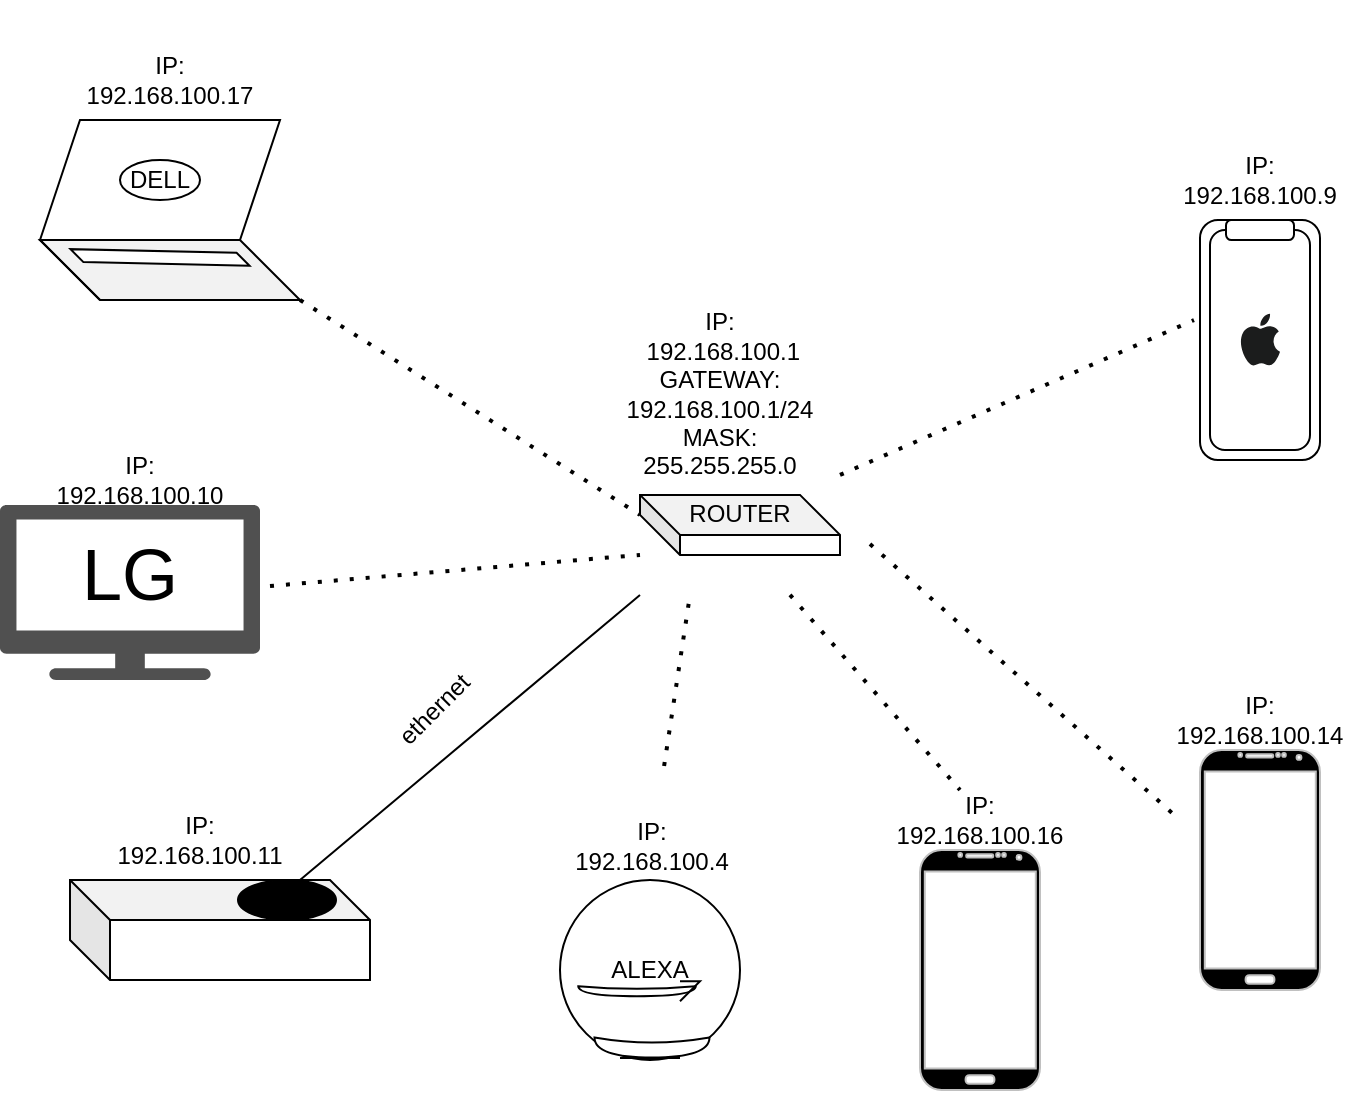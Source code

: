 <mxfile version="28.0.4">
  <diagram name="Página-1" id="EqEmvg61n8cQ7tBOoo30">
    <mxGraphModel dx="1389" dy="1708" grid="1" gridSize="10" guides="1" tooltips="1" connect="1" arrows="1" fold="1" page="1" pageScale="1" pageWidth="827" pageHeight="1169" math="0" shadow="0">
      <root>
        <mxCell id="0" />
        <mxCell id="1" parent="0" />
        <mxCell id="Ehv_EYqQNu7rGcU63bTF-1" value="" style="shape=cube;whiteSpace=wrap;html=1;boundedLbl=1;backgroundOutline=1;darkOpacity=0.05;darkOpacity2=0.1;size=20;rotation=0;" parent="1" vertex="1">
          <mxGeometry x="400" y="117.45" width="100" height="30" as="geometry" />
        </mxCell>
        <mxCell id="Ehv_EYqQNu7rGcU63bTF-2" value="&lt;br&gt;&lt;div&gt;IP:&lt;div&gt;&amp;nbsp;192.168.100.1&lt;/div&gt;&lt;div&gt;GATEWAY:&lt;/div&gt;&lt;div&gt;192.168.100.1/24&lt;/div&gt;&lt;div&gt;MASK:&lt;/div&gt;&lt;div&gt;255.255.255.0&lt;/div&gt;&lt;div&gt;&lt;br&gt;&lt;/div&gt;&lt;/div&gt;" style="text;strokeColor=none;align=center;fillColor=none;html=1;verticalAlign=middle;whiteSpace=wrap;rounded=0;" parent="1" vertex="1">
          <mxGeometry x="390" y="27.45" width="100" height="80" as="geometry" />
        </mxCell>
        <mxCell id="Ehv_EYqQNu7rGcU63bTF-4" value="ROUTER" style="text;strokeColor=none;align=center;fillColor=none;html=1;verticalAlign=middle;whiteSpace=wrap;rounded=0;" parent="1" vertex="1">
          <mxGeometry x="400" y="87.45" width="100" height="80" as="geometry" />
        </mxCell>
        <mxCell id="Ehv_EYqQNu7rGcU63bTF-10" value="&lt;div&gt;&lt;div&gt;IP:&lt;div&gt;192.168.100.10&lt;/div&gt;&lt;/div&gt;&lt;/div&gt;" style="text;strokeColor=none;align=center;fillColor=none;html=1;verticalAlign=middle;whiteSpace=wrap;rounded=0;" parent="1" vertex="1">
          <mxGeometry x="100" y="70" width="100" height="80" as="geometry" />
        </mxCell>
        <mxCell id="Ehv_EYqQNu7rGcU63bTF-11" value="" style="shape=cube;whiteSpace=wrap;html=1;boundedLbl=1;backgroundOutline=1;darkOpacity=0.05;darkOpacity2=0.1;size=30;" parent="1" vertex="1">
          <mxGeometry x="100" y="-10" width="130" height="30" as="geometry" />
        </mxCell>
        <mxCell id="Ehv_EYqQNu7rGcU63bTF-24" value="" style="shape=parallelogram;perimeter=parallelogramPerimeter;whiteSpace=wrap;html=1;fixedSize=1;" parent="1" vertex="1">
          <mxGeometry x="100" y="-70" width="120" height="60" as="geometry" />
        </mxCell>
        <mxCell id="Ehv_EYqQNu7rGcU63bTF-25" value="DELL" style="ellipse;whiteSpace=wrap;html=1;" parent="1" vertex="1">
          <mxGeometry x="140" y="-50" width="40" height="20" as="geometry" />
        </mxCell>
        <mxCell id="Ehv_EYqQNu7rGcU63bTF-27" value="IP:&lt;div&gt;192.168.100.17&lt;/div&gt;" style="text;strokeColor=none;align=center;fillColor=none;html=1;verticalAlign=middle;whiteSpace=wrap;rounded=0;" parent="1" vertex="1">
          <mxGeometry x="115" y="-130" width="100" height="80" as="geometry" />
        </mxCell>
        <mxCell id="Ehv_EYqQNu7rGcU63bTF-29" value="" style="shape=parallelogram;perimeter=parallelogramPerimeter;whiteSpace=wrap;html=1;fixedSize=1;rotation=-135;size=60;" parent="1" vertex="1">
          <mxGeometry x="125.42" y="-30.0" width="69.16" height="57.45" as="geometry" />
        </mxCell>
        <mxCell id="Ehv_EYqQNu7rGcU63bTF-34" value="" style="shape=cube;whiteSpace=wrap;html=1;boundedLbl=1;backgroundOutline=1;darkOpacity=0.05;darkOpacity2=0.1;" parent="1" vertex="1">
          <mxGeometry x="115" y="310" width="150" height="50" as="geometry" />
        </mxCell>
        <mxCell id="Ehv_EYqQNu7rGcU63bTF-40" value="" style="ellipse;whiteSpace=wrap;html=1;fillColor=#000000;" parent="1" vertex="1">
          <mxGeometry x="199" y="310" width="49" height="20" as="geometry" />
        </mxCell>
        <mxCell id="Ehv_EYqQNu7rGcU63bTF-41" value="ALEXA" style="ellipse;whiteSpace=wrap;html=1;aspect=fixed;" parent="1" vertex="1">
          <mxGeometry x="360" y="310" width="90" height="90" as="geometry" />
        </mxCell>
        <mxCell id="Ehv_EYqQNu7rGcU63bTF-42" value="" style="endArrow=none;html=1;rounded=0;" parent="1" edge="1">
          <mxGeometry width="50" height="50" relative="1" as="geometry">
            <mxPoint x="390" y="399" as="sourcePoint" />
            <mxPoint x="420" y="399" as="targetPoint" />
          </mxGeometry>
        </mxCell>
        <mxCell id="Ehv_EYqQNu7rGcU63bTF-44" value="" style="shape=xor;whiteSpace=wrap;html=1;rotation=90;" parent="1" vertex="1">
          <mxGeometry x="401" y="365" width="10" height="57.5" as="geometry" />
        </mxCell>
        <mxCell id="Ehv_EYqQNu7rGcU63bTF-46" value="" style="shape=xor;whiteSpace=wrap;html=1;rotation=90;" parent="1" vertex="1">
          <mxGeometry x="396" y="336.25" width="5" height="58.75" as="geometry" />
        </mxCell>
        <mxCell id="Ehv_EYqQNu7rGcU63bTF-48" value="" style="endArrow=none;html=1;rounded=0;" parent="1" edge="1">
          <mxGeometry width="50" height="50" relative="1" as="geometry">
            <mxPoint x="420" y="370.63" as="sourcePoint" />
            <mxPoint x="420" y="360.63" as="targetPoint" />
            <Array as="points">
              <mxPoint x="430" y="360.63" />
            </Array>
          </mxGeometry>
        </mxCell>
        <mxCell id="Ehv_EYqQNu7rGcU63bTF-49" value="" style="rounded=1;whiteSpace=wrap;html=1;rotation=90;" parent="1" vertex="1">
          <mxGeometry x="650" y="10" width="120" height="60" as="geometry" />
        </mxCell>
        <mxCell id="Ehv_EYqQNu7rGcU63bTF-51" value="" style="rounded=1;whiteSpace=wrap;html=1;rotation=90;" parent="1" vertex="1">
          <mxGeometry x="655" y="15" width="110" height="50" as="geometry" />
        </mxCell>
        <mxCell id="Ehv_EYqQNu7rGcU63bTF-54" value="" style="rounded=1;whiteSpace=wrap;html=1;arcSize=27;" parent="1" vertex="1">
          <mxGeometry x="693" y="-20" width="34" height="10" as="geometry" />
        </mxCell>
        <mxCell id="Ehv_EYqQNu7rGcU63bTF-57" value="" style="dashed=0;outlineConnect=0;html=1;align=center;labelPosition=center;verticalLabelPosition=bottom;verticalAlign=top;shape=mxgraph.weblogos.apple;fillColor=#1B1C1C;strokeColor=none" parent="1" vertex="1">
          <mxGeometry x="700" y="26.9" width="20" height="26.2" as="geometry" />
        </mxCell>
        <mxCell id="Ehv_EYqQNu7rGcU63bTF-58" value="" style="shape=image;html=1;verticalAlign=top;verticalLabelPosition=bottom;labelBackgroundColor=#ffffff;imageAspect=0;aspect=fixed;image=https://icons.diagrams.net/icon-cache1/Ionicons_Fill_Vol_2-2187/logo-xbox-1442.svg" parent="1" vertex="1">
          <mxGeometry x="250" y="333" width="12" height="12" as="geometry" />
        </mxCell>
        <mxCell id="Ehv_EYqQNu7rGcU63bTF-61" value="" style="verticalLabelPosition=bottom;verticalAlign=top;html=1;shadow=0;dashed=0;strokeWidth=1;shape=mxgraph.android.phone2;strokeColor=#c0c0c0;fillColor=#000000;" parent="1" vertex="1">
          <mxGeometry x="540" y="295" width="60" height="120" as="geometry" />
        </mxCell>
        <mxCell id="Ehv_EYqQNu7rGcU63bTF-64" value="" style="verticalLabelPosition=bottom;verticalAlign=top;html=1;shadow=0;dashed=0;strokeWidth=1;shape=mxgraph.android.phone2;strokeColor=#c0c0c0;fillColor=#000000;" parent="1" vertex="1">
          <mxGeometry x="680" y="245" width="60" height="120" as="geometry" />
        </mxCell>
        <mxCell id="Ehv_EYqQNu7rGcU63bTF-67" value="&lt;div&gt;&lt;div&gt;IP:&lt;div&gt;192.168.100.9&lt;/div&gt;&lt;/div&gt;&lt;/div&gt;" style="text;strokeColor=none;align=center;fillColor=none;html=1;verticalAlign=middle;whiteSpace=wrap;rounded=0;" parent="1" vertex="1">
          <mxGeometry x="660" y="-80" width="100" height="80" as="geometry" />
        </mxCell>
        <mxCell id="Ehv_EYqQNu7rGcU63bTF-68" value="&lt;div&gt;&lt;div&gt;IP:&lt;div&gt;192.168.100.16&lt;/div&gt;&lt;/div&gt;&lt;/div&gt;" style="text;strokeColor=none;align=center;fillColor=none;html=1;verticalAlign=middle;whiteSpace=wrap;rounded=0;" parent="1" vertex="1">
          <mxGeometry x="520" y="240" width="100" height="80" as="geometry" />
        </mxCell>
        <mxCell id="Ehv_EYqQNu7rGcU63bTF-69" value="&lt;div&gt;&lt;div&gt;IP:&lt;div&gt;192.168.100.4&lt;/div&gt;&lt;/div&gt;&lt;/div&gt;" style="text;strokeColor=none;align=center;fillColor=none;html=1;verticalAlign=middle;whiteSpace=wrap;rounded=0;" parent="1" vertex="1">
          <mxGeometry x="356" y="253" width="100" height="80" as="geometry" />
        </mxCell>
        <mxCell id="Ehv_EYqQNu7rGcU63bTF-70" value="&lt;div&gt;&lt;div&gt;IP:&lt;div&gt;192.168.100.14&lt;/div&gt;&lt;/div&gt;&lt;/div&gt;" style="text;strokeColor=none;align=center;fillColor=none;html=1;verticalAlign=middle;whiteSpace=wrap;rounded=0;" parent="1" vertex="1">
          <mxGeometry x="660" y="190" width="100" height="80" as="geometry" />
        </mxCell>
        <mxCell id="uIRJudRjFVnJ81FQusIU-1" value="&lt;div&gt;&lt;div&gt;IP:&lt;div&gt;192.168.100.11&lt;/div&gt;&lt;/div&gt;&lt;/div&gt;" style="text;strokeColor=none;align=center;fillColor=none;html=1;verticalAlign=middle;whiteSpace=wrap;rounded=0;" vertex="1" parent="1">
          <mxGeometry x="130" y="250" width="100" height="80" as="geometry" />
        </mxCell>
        <mxCell id="uIRJudRjFVnJ81FQusIU-3" value="" style="endArrow=none;html=1;rounded=0;entryX=0;entryY=1;entryDx=0;entryDy=0;" edge="1" parent="1" target="Ehv_EYqQNu7rGcU63bTF-4">
          <mxGeometry width="50" height="50" relative="1" as="geometry">
            <mxPoint x="230" y="310" as="sourcePoint" />
            <mxPoint x="280" y="260" as="targetPoint" />
          </mxGeometry>
        </mxCell>
        <mxCell id="uIRJudRjFVnJ81FQusIU-4" value="ethernet" style="text;html=1;align=center;verticalAlign=middle;resizable=0;points=[];autosize=1;strokeColor=none;fillColor=none;rotation=-45;" vertex="1" parent="1">
          <mxGeometry x="262" y="210" width="70" height="30" as="geometry" />
        </mxCell>
        <mxCell id="uIRJudRjFVnJ81FQusIU-5" value="" style="endArrow=none;dashed=1;html=1;dashPattern=1 3;strokeWidth=2;rounded=0;entryX=0.25;entryY=1;entryDx=0;entryDy=0;" edge="1" parent="1" source="Ehv_EYqQNu7rGcU63bTF-69" target="Ehv_EYqQNu7rGcU63bTF-4">
          <mxGeometry width="50" height="50" relative="1" as="geometry">
            <mxPoint x="390" y="250" as="sourcePoint" />
            <mxPoint x="440" y="200" as="targetPoint" />
          </mxGeometry>
        </mxCell>
        <mxCell id="uIRJudRjFVnJ81FQusIU-6" value="" style="endArrow=none;dashed=1;html=1;dashPattern=1 3;strokeWidth=2;rounded=0;exitX=0.75;exitY=1;exitDx=0;exitDy=0;" edge="1" parent="1" source="Ehv_EYqQNu7rGcU63bTF-4">
          <mxGeometry width="50" height="50" relative="1" as="geometry">
            <mxPoint x="510" y="315" as="sourcePoint" />
            <mxPoint x="560" y="265" as="targetPoint" />
          </mxGeometry>
        </mxCell>
        <mxCell id="uIRJudRjFVnJ81FQusIU-7" value="" style="endArrow=none;dashed=1;html=1;dashPattern=1 3;strokeWidth=2;rounded=0;exitX=0.75;exitY=1;exitDx=0;exitDy=0;" edge="1" parent="1">
          <mxGeometry width="50" height="50" relative="1" as="geometry">
            <mxPoint x="515" y="142" as="sourcePoint" />
            <mxPoint x="670" y="280" as="targetPoint" />
          </mxGeometry>
        </mxCell>
        <mxCell id="uIRJudRjFVnJ81FQusIU-8" value="" style="endArrow=none;dashed=1;html=1;dashPattern=1 3;strokeWidth=2;rounded=0;exitX=0;exitY=0;exitDx=130;exitDy=30;exitPerimeter=0;entryX=0;entryY=0.5;entryDx=0;entryDy=0;" edge="1" parent="1" source="Ehv_EYqQNu7rGcU63bTF-11" target="Ehv_EYqQNu7rGcU63bTF-4">
          <mxGeometry width="50" height="50" relative="1" as="geometry">
            <mxPoint x="272" y="10" as="sourcePoint" />
            <mxPoint x="322" y="-40" as="targetPoint" />
          </mxGeometry>
        </mxCell>
        <mxCell id="uIRJudRjFVnJ81FQusIU-10" value="" style="sketch=0;pointerEvents=1;shadow=0;dashed=0;html=1;strokeColor=none;fillColor=#505050;labelPosition=center;verticalLabelPosition=bottom;verticalAlign=top;outlineConnect=0;align=center;shape=mxgraph.office.devices.tv;" vertex="1" parent="1">
          <mxGeometry x="80" y="122.45" width="130" height="87.55" as="geometry" />
        </mxCell>
        <mxCell id="uIRJudRjFVnJ81FQusIU-11" value="&lt;font style=&quot;font-size: 36px;&quot;&gt;LG&lt;/font&gt;" style="text;strokeColor=none;align=center;fillColor=none;html=1;verticalAlign=middle;whiteSpace=wrap;rounded=0;" vertex="1" parent="1">
          <mxGeometry x="115" y="142.45" width="60" height="30" as="geometry" />
        </mxCell>
        <mxCell id="uIRJudRjFVnJ81FQusIU-12" value="" style="endArrow=none;dashed=1;html=1;dashPattern=1 3;strokeWidth=2;rounded=0;exitX=0;exitY=0;exitDx=130;exitDy=30;exitPerimeter=0;entryX=0;entryY=0.75;entryDx=0;entryDy=0;" edge="1" parent="1" target="Ehv_EYqQNu7rGcU63bTF-4">
          <mxGeometry width="50" height="50" relative="1" as="geometry">
            <mxPoint x="215" y="163" as="sourcePoint" />
            <mxPoint x="385" y="270" as="targetPoint" />
          </mxGeometry>
        </mxCell>
        <mxCell id="uIRJudRjFVnJ81FQusIU-15" value="" style="endArrow=none;dashed=1;html=1;dashPattern=1 3;strokeWidth=2;rounded=0;exitX=1;exitY=0.25;exitDx=0;exitDy=0;entryX=0.417;entryY=1.05;entryDx=0;entryDy=0;entryPerimeter=0;" edge="1" parent="1" source="Ehv_EYqQNu7rGcU63bTF-4" target="Ehv_EYqQNu7rGcU63bTF-49">
          <mxGeometry width="50" height="50" relative="1" as="geometry">
            <mxPoint x="510" y="122.45" as="sourcePoint" />
            <mxPoint x="560" y="72.45" as="targetPoint" />
          </mxGeometry>
        </mxCell>
      </root>
    </mxGraphModel>
  </diagram>
</mxfile>
